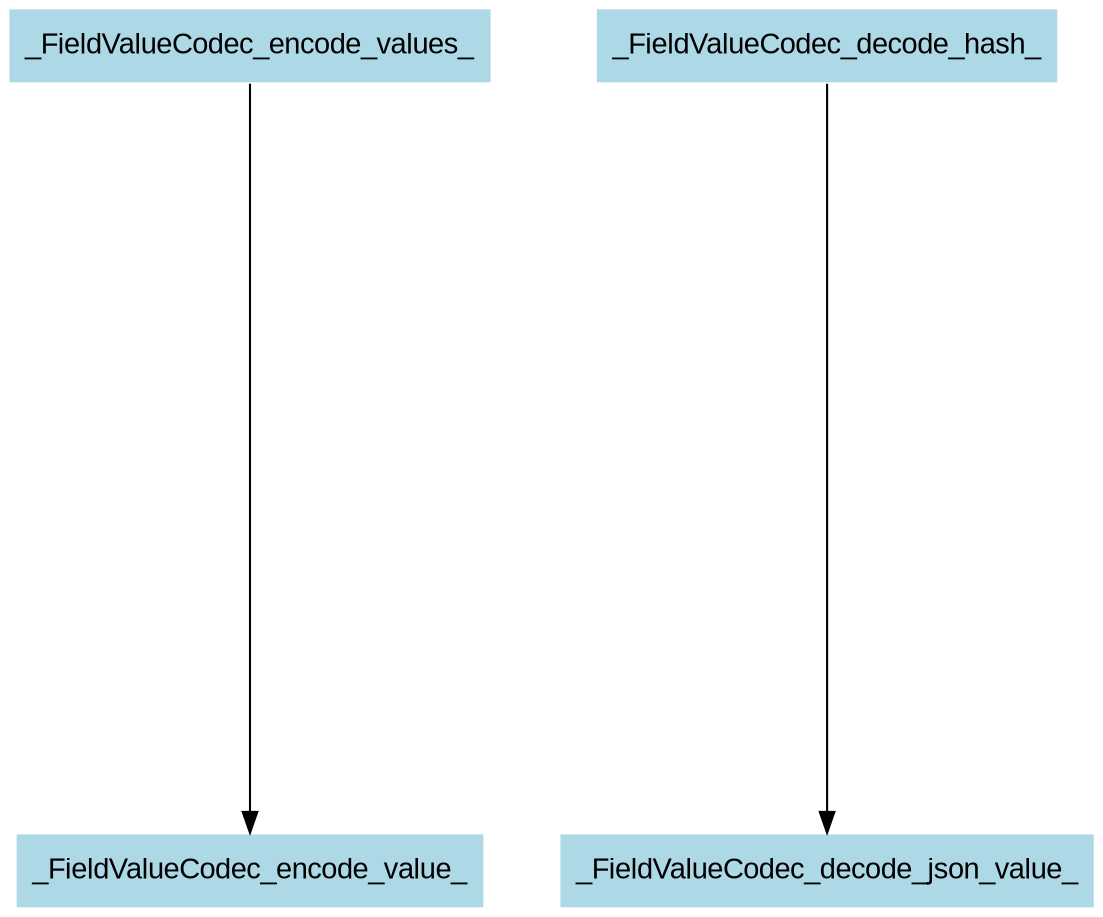 digraph CallGraph {
ranksep=5;
nodesep=0.5;
node [fontname=Arial];
edge [fontname=Arial];
_FieldValueCodec_encode_values_ -> _FieldValueCodec_encode_value_;
_FieldValueCodec_encode_values_ [shape=box, style=filled, fillcolor=lightblue  , color=white];
_FieldValueCodec_encode_value_ [shape=box, style=filled, fillcolor=lightblue  , color=white];
_FieldValueCodec_decode_hash_ -> _FieldValueCodec_decode_json_value_;
_FieldValueCodec_decode_hash_ [shape=box, style=filled, fillcolor=lightblue  , color=white];
_FieldValueCodec_decode_json_value_ [shape=box, style=filled, fillcolor=lightblue  , color=white];
}
